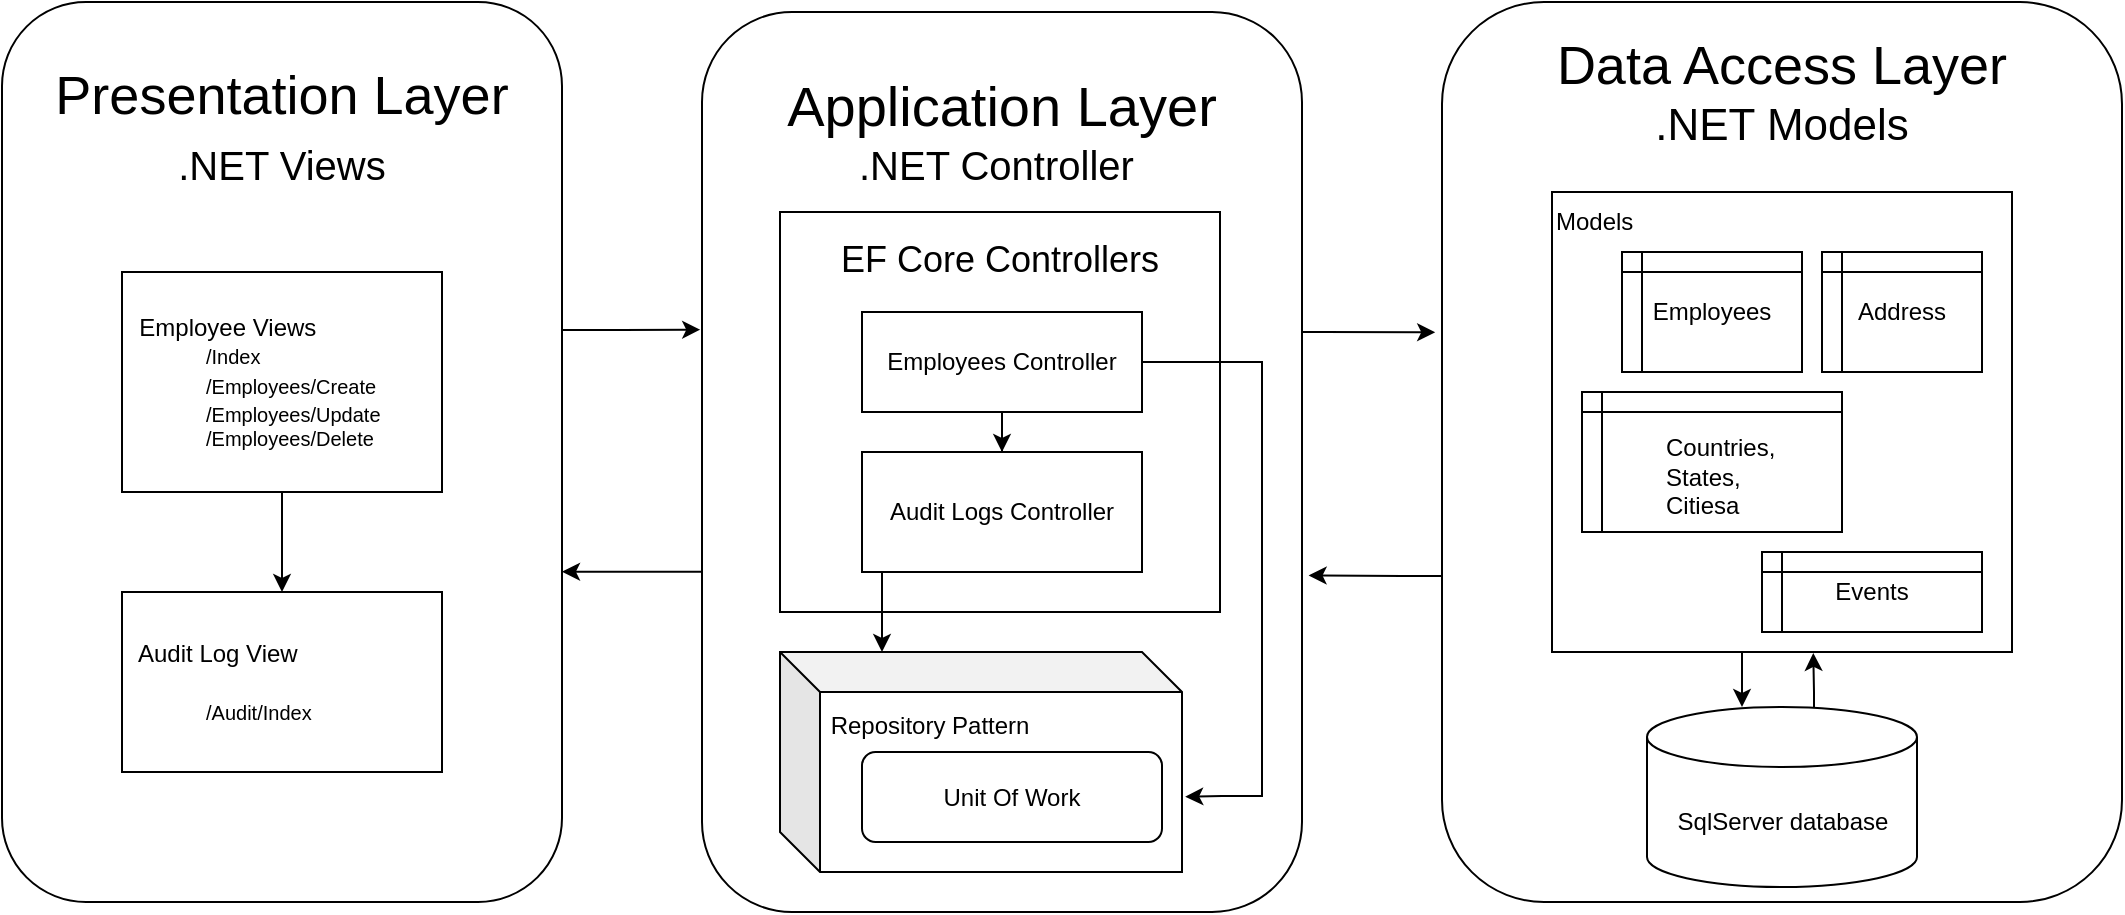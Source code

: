 <mxfile version="21.6.8" type="github">
  <diagram name="Page-1" id="90a13364-a465-7bf4-72fc-28e22215d7a0">
    <mxGraphModel dx="1793" dy="1099" grid="1" gridSize="10" guides="1" tooltips="1" connect="1" arrows="1" fold="1" page="1" pageScale="1.5" pageWidth="1169" pageHeight="826" background="none" math="0" shadow="0">
      <root>
        <mxCell id="0" style=";html=1;" />
        <mxCell id="1" style=";html=1;" parent="0" />
        <mxCell id="S3np2wyYtWhF908Oe0H_-33" style="edgeStyle=orthogonalEdgeStyle;rounded=0;orthogonalLoop=1;jettySize=auto;html=1;entryX=-0.003;entryY=0.353;entryDx=0;entryDy=0;entryPerimeter=0;" parent="1" source="S3np2wyYtWhF908Oe0H_-2" target="S3np2wyYtWhF908Oe0H_-3" edge="1">
          <mxGeometry relative="1" as="geometry">
            <Array as="points">
              <mxPoint x="630" y="559" />
              <mxPoint x="630" y="559" />
            </Array>
          </mxGeometry>
        </mxCell>
        <mxCell id="S3np2wyYtWhF908Oe0H_-2" value="&lt;font style=&quot;font-size: 27px;&quot;&gt;Presentation Layer&lt;br&gt;&lt;/font&gt;&lt;font style=&quot;font-size: 20px;&quot;&gt;.NET Views&lt;/font&gt;&lt;font style=&quot;font-size: 27px;&quot;&gt;&lt;br&gt;&lt;br&gt;&lt;br&gt;&lt;br&gt;&lt;br&gt;&lt;br&gt;&lt;br&gt;&lt;br&gt;&lt;br&gt;&lt;br&gt;&lt;br&gt;&lt;/font&gt;" style="rounded=1;whiteSpace=wrap;html=1;" parent="1" vertex="1">
          <mxGeometry x="320" y="395" width="280" height="450" as="geometry" />
        </mxCell>
        <mxCell id="S3np2wyYtWhF908Oe0H_-34" style="edgeStyle=orthogonalEdgeStyle;rounded=0;orthogonalLoop=1;jettySize=auto;html=1;entryX=1;entryY=0.633;entryDx=0;entryDy=0;entryPerimeter=0;" parent="1" source="S3np2wyYtWhF908Oe0H_-3" target="S3np2wyYtWhF908Oe0H_-2" edge="1">
          <mxGeometry relative="1" as="geometry">
            <Array as="points">
              <mxPoint x="680" y="680" />
              <mxPoint x="680" y="680" />
            </Array>
          </mxGeometry>
        </mxCell>
        <mxCell id="S3np2wyYtWhF908Oe0H_-35" style="edgeStyle=orthogonalEdgeStyle;rounded=0;orthogonalLoop=1;jettySize=auto;html=1;entryX=-0.01;entryY=0.367;entryDx=0;entryDy=0;entryPerimeter=0;" parent="1" source="S3np2wyYtWhF908Oe0H_-3" target="S3np2wyYtWhF908Oe0H_-4" edge="1">
          <mxGeometry relative="1" as="geometry">
            <Array as="points">
              <mxPoint x="980" y="560" />
              <mxPoint x="980" y="560" />
            </Array>
          </mxGeometry>
        </mxCell>
        <mxCell id="S3np2wyYtWhF908Oe0H_-3" value="&lt;font&gt;&lt;span style=&quot;font-size: 28px;&quot;&gt;Application Layer&lt;/span&gt;&lt;/font&gt;&lt;font style=&quot;&quot;&gt;&lt;br&gt;&lt;font style=&quot;font-size: 20px;&quot;&gt;.NET Controller&amp;nbsp;&lt;/font&gt;&lt;/font&gt;&lt;font&gt;&lt;br&gt;&lt;br&gt;&lt;br&gt;&lt;br&gt;&lt;br&gt;&lt;br&gt;&lt;br&gt;&lt;br&gt;&lt;br&gt;&lt;br&gt;&lt;br&gt;&lt;br&gt;&lt;br&gt;&lt;br&gt;&lt;br&gt;&lt;br&gt;&lt;br&gt;&lt;br&gt;&lt;br&gt;&lt;br&gt;&lt;br&gt;&lt;br&gt;&lt;br&gt;&lt;br&gt;&lt;/font&gt;" style="rounded=1;whiteSpace=wrap;html=1;align=center;" parent="1" vertex="1">
          <mxGeometry x="670" y="400" width="300" height="450" as="geometry" />
        </mxCell>
        <mxCell id="S3np2wyYtWhF908Oe0H_-37" style="edgeStyle=orthogonalEdgeStyle;rounded=0;orthogonalLoop=1;jettySize=auto;html=1;entryX=1.011;entryY=0.626;entryDx=0;entryDy=0;entryPerimeter=0;" parent="1" source="S3np2wyYtWhF908Oe0H_-4" target="S3np2wyYtWhF908Oe0H_-3" edge="1">
          <mxGeometry relative="1" as="geometry">
            <Array as="points">
              <mxPoint x="1020" y="682" />
              <mxPoint x="1020" y="682" />
            </Array>
          </mxGeometry>
        </mxCell>
        <mxCell id="S3np2wyYtWhF908Oe0H_-4" value="&lt;font&gt;&lt;span style=&quot;font-size: 27px;&quot;&gt;Data Access Layer&lt;/span&gt;&lt;br&gt;&lt;/font&gt;&lt;font style=&quot;font-size: 22px;&quot;&gt;.NET Models&lt;/font&gt;&lt;font&gt;&lt;br&gt;&lt;br&gt;&lt;br&gt;&lt;br&gt;&lt;br&gt;&lt;br&gt;&lt;br&gt;&lt;br&gt;&lt;br&gt;&lt;br&gt;&lt;br&gt;&lt;br&gt;&lt;br&gt;&lt;br&gt;&lt;br&gt;&lt;br&gt;&lt;br&gt;&lt;br&gt;&lt;br&gt;&lt;br&gt;&lt;br&gt;&lt;br&gt;&lt;br&gt;&lt;br&gt;&lt;br&gt;&lt;br&gt;&lt;/font&gt;" style="rounded=1;whiteSpace=wrap;html=1;" parent="1" vertex="1">
          <mxGeometry x="1040" y="395" width="340" height="450" as="geometry" />
        </mxCell>
        <mxCell id="S3np2wyYtWhF908Oe0H_-9" style="edgeStyle=orthogonalEdgeStyle;rounded=0;orthogonalLoop=1;jettySize=auto;html=1;" parent="1" source="S3np2wyYtWhF908Oe0H_-5" target="S3np2wyYtWhF908Oe0H_-6" edge="1">
          <mxGeometry relative="1" as="geometry" />
        </mxCell>
        <mxCell id="S3np2wyYtWhF908Oe0H_-5" value="&lt;blockquote style=&quot;margin: 0 0 0 40px; border: none; padding: 0px;&quot;&gt;&lt;/blockquote&gt;&lt;span style=&quot;background-color: initial;&quot;&gt;&amp;nbsp; Employee Views&lt;/span&gt;&lt;br style=&quot;border-color: var(--border-color);&quot;&gt;&lt;blockquote style=&quot;margin: 0 0 0 40px; border: none; padding: 0px;&quot;&gt;&lt;span style=&quot;background-color: initial; font-size: 10px;&quot;&gt;/Index&lt;/span&gt;&lt;br style=&quot;border-color: var(--border-color);&quot;&gt;&lt;span style=&quot;border-color: var(--border-color); background-color: initial; font-size: 10px;&quot;&gt;/Employees/Create&lt;/span&gt;&lt;span style=&quot;background-color: initial; font-size: 10px;&quot;&gt;&lt;br&gt;&lt;/span&gt;&lt;font style=&quot;font-size: 10px;&quot;&gt;&lt;span style=&quot;border-color: var(--border-color); background-color: initial;&quot;&gt;/Employees/Update&lt;/span&gt;&lt;div style=&quot;&quot;&gt;&lt;span style=&quot;border-color: var(--border-color); background-color: initial;&quot;&gt;/Employees/Delete&lt;/span&gt;&lt;br&gt;&lt;/div&gt;&lt;/font&gt;&lt;/blockquote&gt;" style="rounded=0;whiteSpace=wrap;html=1;align=left;" parent="1" vertex="1">
          <mxGeometry x="380" y="530" width="160" height="110" as="geometry" />
        </mxCell>
        <mxCell id="S3np2wyYtWhF908Oe0H_-6" value="&amp;nbsp; Audit Log View&lt;br&gt;&lt;font style=&quot;font-size: 10px;&quot;&gt;&lt;br&gt;&lt;/font&gt;&lt;blockquote style=&quot;margin: 0 0 0 40px; border: none; padding: 0px;&quot;&gt;&lt;font style=&quot;font-size: 10px;&quot;&gt;/Audit/Index&lt;/font&gt;&lt;br&gt;&lt;/blockquote&gt;" style="rounded=0;whiteSpace=wrap;html=1;align=left;" parent="1" vertex="1">
          <mxGeometry x="380" y="690" width="160" height="90" as="geometry" />
        </mxCell>
        <mxCell id="S3np2wyYtWhF908Oe0H_-11" value="&lt;font style=&quot;font-size: 18px;&quot;&gt;EF Core Controllers&lt;br&gt;&lt;br&gt;&lt;br&gt;&lt;br&gt;&lt;br&gt;&lt;br&gt;&lt;br&gt;&lt;br&gt;&lt;/font&gt;" style="rounded=0;whiteSpace=wrap;html=1;" parent="1" vertex="1">
          <mxGeometry x="709" y="500" width="220" height="200" as="geometry" />
        </mxCell>
        <mxCell id="S3np2wyYtWhF908Oe0H_-14" style="edgeStyle=orthogonalEdgeStyle;rounded=0;orthogonalLoop=1;jettySize=auto;html=1;entryX=0.5;entryY=0;entryDx=0;entryDy=0;" parent="1" source="S3np2wyYtWhF908Oe0H_-12" target="S3np2wyYtWhF908Oe0H_-13" edge="1">
          <mxGeometry relative="1" as="geometry" />
        </mxCell>
        <mxCell id="S3np2wyYtWhF908Oe0H_-41" style="edgeStyle=orthogonalEdgeStyle;rounded=0;orthogonalLoop=1;jettySize=auto;html=1;entryX=1.008;entryY=0.658;entryDx=0;entryDy=0;entryPerimeter=0;" parent="1" source="S3np2wyYtWhF908Oe0H_-12" target="S3np2wyYtWhF908Oe0H_-39" edge="1">
          <mxGeometry relative="1" as="geometry">
            <Array as="points">
              <mxPoint x="950" y="575" />
              <mxPoint x="950" y="792" />
              <mxPoint x="930" y="792" />
            </Array>
          </mxGeometry>
        </mxCell>
        <mxCell id="S3np2wyYtWhF908Oe0H_-12" value="Employees Controller" style="rounded=0;whiteSpace=wrap;html=1;" parent="1" vertex="1">
          <mxGeometry x="750" y="550" width="140" height="50" as="geometry" />
        </mxCell>
        <mxCell id="S3np2wyYtWhF908Oe0H_-43" style="edgeStyle=orthogonalEdgeStyle;rounded=0;orthogonalLoop=1;jettySize=auto;html=1;" parent="1" edge="1">
          <mxGeometry relative="1" as="geometry">
            <Array as="points">
              <mxPoint x="760" y="710" />
              <mxPoint x="760" y="710" />
            </Array>
            <mxPoint x="760.0" y="680" as="sourcePoint" />
            <mxPoint x="760.0" y="720" as="targetPoint" />
          </mxGeometry>
        </mxCell>
        <mxCell id="S3np2wyYtWhF908Oe0H_-13" value="Audit Logs Controller" style="rounded=0;whiteSpace=wrap;html=1;" parent="1" vertex="1">
          <mxGeometry x="750" y="620" width="140" height="60" as="geometry" />
        </mxCell>
        <mxCell id="9xAKfi-6oZJ8Q0SxM-sU-4" style="edgeStyle=orthogonalEdgeStyle;rounded=0;orthogonalLoop=1;jettySize=auto;html=1;entryX=0.568;entryY=1.002;entryDx=0;entryDy=0;entryPerimeter=0;" edge="1" parent="1" source="S3np2wyYtWhF908Oe0H_-15" target="S3np2wyYtWhF908Oe0H_-21">
          <mxGeometry relative="1" as="geometry">
            <mxPoint x="1210" y="720" as="targetPoint" />
            <Array as="points">
              <mxPoint x="1226" y="740" />
              <mxPoint x="1226" y="740" />
            </Array>
          </mxGeometry>
        </mxCell>
        <mxCell id="S3np2wyYtWhF908Oe0H_-15" value="SqlServer database" style="shape=cylinder3;whiteSpace=wrap;html=1;boundedLbl=1;backgroundOutline=1;size=15;" parent="1" vertex="1">
          <mxGeometry x="1142.5" y="747.5" width="135" height="90" as="geometry" />
        </mxCell>
        <mxCell id="9xAKfi-6oZJ8Q0SxM-sU-2" style="edgeStyle=orthogonalEdgeStyle;rounded=0;orthogonalLoop=1;jettySize=auto;html=1;" edge="1" parent="1" source="S3np2wyYtWhF908Oe0H_-21" target="S3np2wyYtWhF908Oe0H_-15">
          <mxGeometry relative="1" as="geometry">
            <mxPoint x="1180" y="800" as="targetPoint" />
            <Array as="points">
              <mxPoint x="1190" y="730" />
              <mxPoint x="1190" y="730" />
            </Array>
          </mxGeometry>
        </mxCell>
        <mxCell id="S3np2wyYtWhF908Oe0H_-21" value="Models&lt;br&gt;&lt;br&gt;&lt;br&gt;&lt;br&gt;&lt;br&gt;&lt;br&gt;&lt;br&gt;&lt;br&gt;&lt;br&gt;&lt;br&gt;&lt;br&gt;&lt;br&gt;&lt;br&gt;&lt;br&gt;&lt;br&gt;" style="whiteSpace=wrap;html=1;aspect=fixed;align=left;" parent="1" vertex="1">
          <mxGeometry x="1095" y="490" width="230" height="230" as="geometry" />
        </mxCell>
        <mxCell id="S3np2wyYtWhF908Oe0H_-22" value="Employees" style="shape=internalStorage;whiteSpace=wrap;html=1;backgroundOutline=1;dx=10;dy=10;" parent="1" vertex="1">
          <mxGeometry x="1130" y="520" width="90" height="60" as="geometry" />
        </mxCell>
        <mxCell id="S3np2wyYtWhF908Oe0H_-23" value="Address" style="shape=internalStorage;whiteSpace=wrap;html=1;backgroundOutline=1;dx=10;dy=10;" parent="1" vertex="1">
          <mxGeometry x="1230" y="520" width="80" height="60" as="geometry" />
        </mxCell>
        <mxCell id="S3np2wyYtWhF908Oe0H_-24" value="Events" style="shape=internalStorage;whiteSpace=wrap;html=1;backgroundOutline=1;dx=10;dy=10;" parent="1" vertex="1">
          <mxGeometry x="1200" y="670" width="110" height="40" as="geometry" />
        </mxCell>
        <mxCell id="S3np2wyYtWhF908Oe0H_-25" value="&lt;blockquote style=&quot;margin: 0 0 0 40px; border: none; padding: 0px;&quot;&gt;&lt;br&gt;&lt;/blockquote&gt;&lt;blockquote style=&quot;margin: 0 0 0 40px; border: none; padding: 0px;&quot;&gt;Countries,&lt;br&gt;States,&lt;br&gt;Citiesa&lt;/blockquote&gt;" style="shape=internalStorage;whiteSpace=wrap;html=1;backgroundOutline=1;dx=10;dy=10;align=left;" parent="1" vertex="1">
          <mxGeometry x="1110" y="590" width="130" height="70" as="geometry" />
        </mxCell>
        <mxCell id="S3np2wyYtWhF908Oe0H_-38" style="edgeStyle=orthogonalEdgeStyle;rounded=0;orthogonalLoop=1;jettySize=auto;html=1;exitX=0.5;exitY=1;exitDx=0;exitDy=0;" parent="1" source="S3np2wyYtWhF908Oe0H_-11" target="S3np2wyYtWhF908Oe0H_-11" edge="1">
          <mxGeometry relative="1" as="geometry" />
        </mxCell>
        <mxCell id="S3np2wyYtWhF908Oe0H_-39" value="&amp;nbsp;Repository Pattern&amp;nbsp;&lt;font style=&quot;font-size: 2px;&quot;&gt;&lt;br&gt;&lt;br&gt;&lt;br&gt;&lt;/font&gt;&lt;br&gt;&lt;br&gt;" style="shape=cube;whiteSpace=wrap;html=1;boundedLbl=1;backgroundOutline=1;darkOpacity=0.05;darkOpacity2=0.1;align=left;" parent="1" vertex="1">
          <mxGeometry x="709" y="720" width="201" height="110" as="geometry" />
        </mxCell>
        <mxCell id="S3np2wyYtWhF908Oe0H_-40" value="Unit Of Work" style="rounded=1;whiteSpace=wrap;html=1;" parent="1" vertex="1">
          <mxGeometry x="750" y="770" width="150" height="45" as="geometry" />
        </mxCell>
      </root>
    </mxGraphModel>
  </diagram>
</mxfile>
